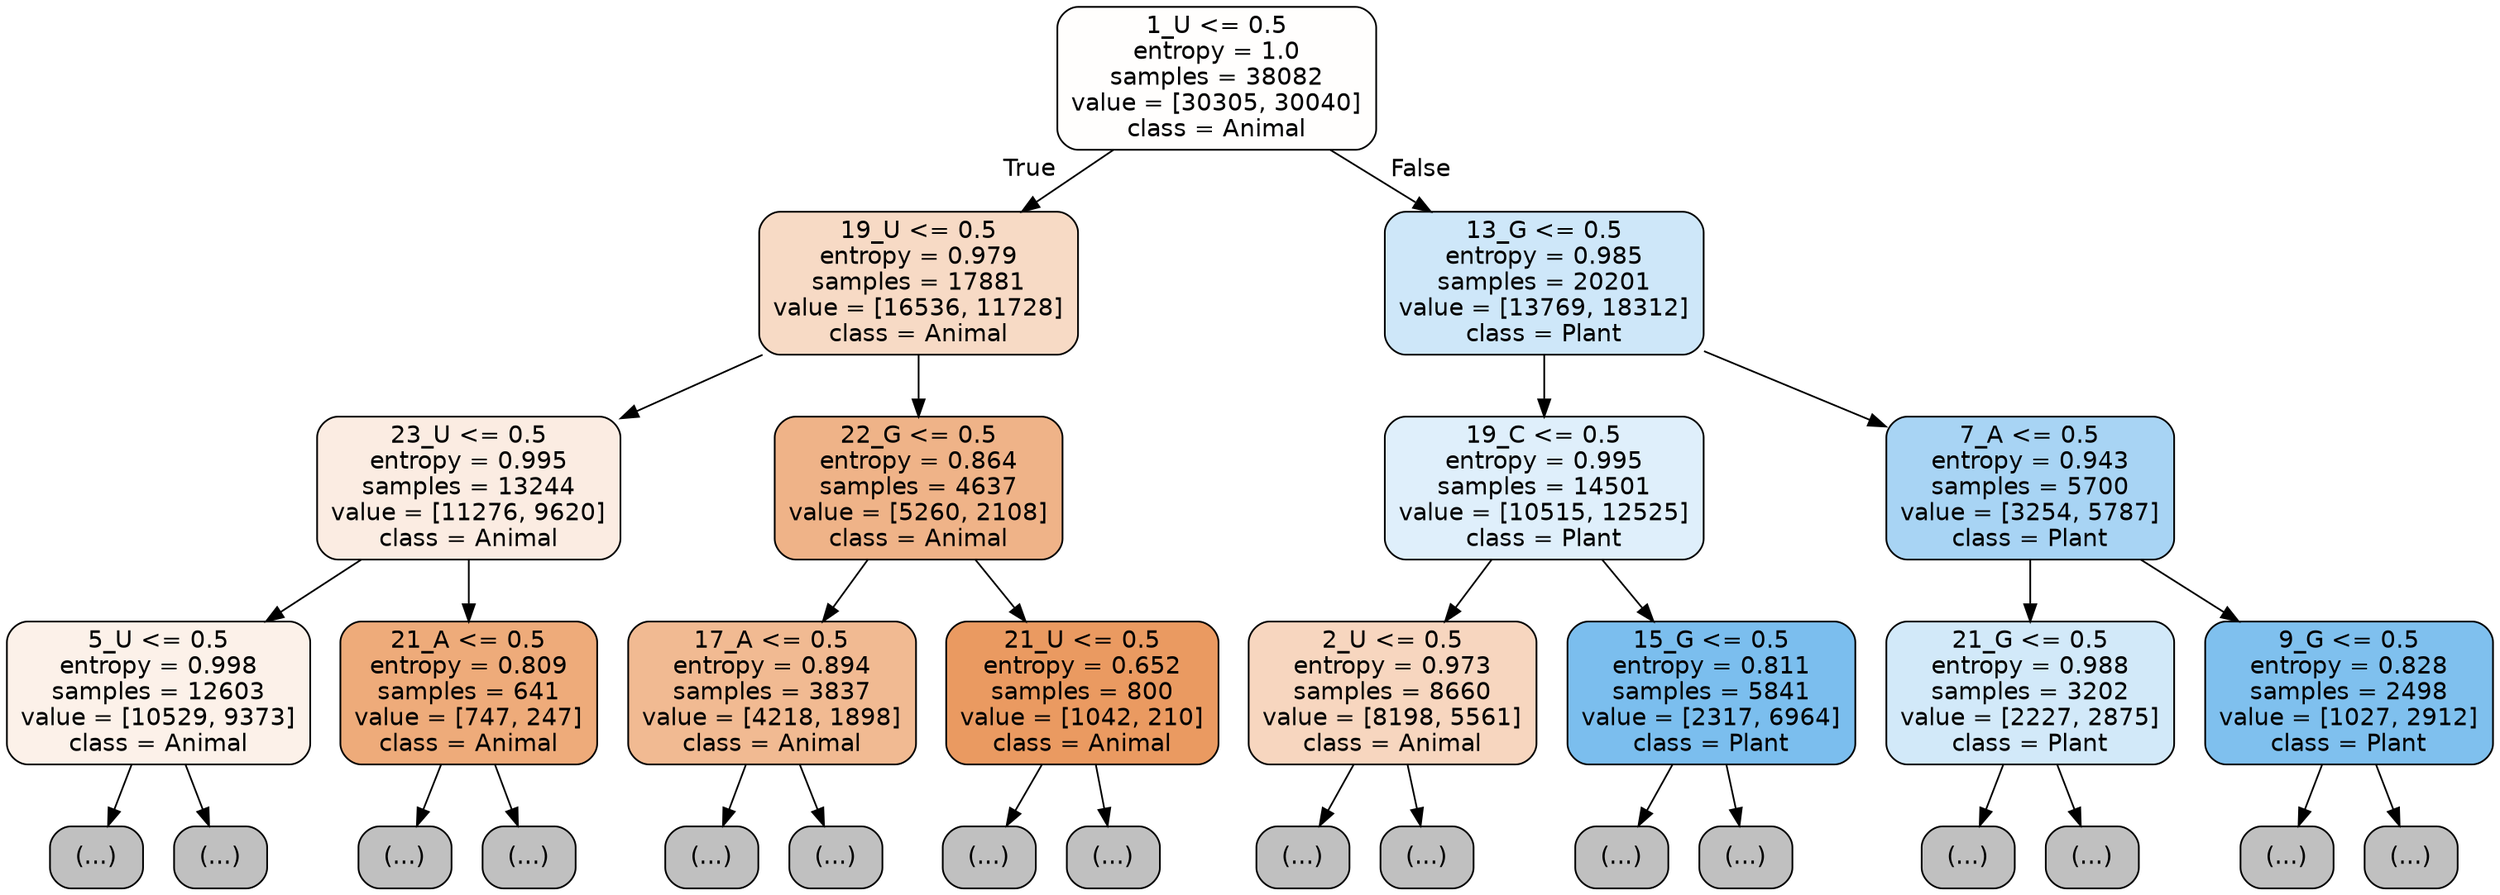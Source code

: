 digraph Tree {
node [shape=box, style="filled, rounded", color="black", fontname="helvetica"] ;
edge [fontname="helvetica"] ;
0 [label="1_U <= 0.5\nentropy = 1.0\nsamples = 38082\nvalue = [30305, 30040]\nclass = Animal", fillcolor="#fffefd"] ;
1 [label="19_U <= 0.5\nentropy = 0.979\nsamples = 17881\nvalue = [16536, 11728]\nclass = Animal", fillcolor="#f7dac5"] ;
0 -> 1 [labeldistance=2.5, labelangle=45, headlabel="True"] ;
2 [label="23_U <= 0.5\nentropy = 0.995\nsamples = 13244\nvalue = [11276, 9620]\nclass = Animal", fillcolor="#fbece2"] ;
1 -> 2 ;
3 [label="5_U <= 0.5\nentropy = 0.998\nsamples = 12603\nvalue = [10529, 9373]\nclass = Animal", fillcolor="#fcf1e9"] ;
2 -> 3 ;
4 [label="(...)", fillcolor="#C0C0C0"] ;
3 -> 4 ;
5083 [label="(...)", fillcolor="#C0C0C0"] ;
3 -> 5083 ;
6738 [label="21_A <= 0.5\nentropy = 0.809\nsamples = 641\nvalue = [747, 247]\nclass = Animal", fillcolor="#eeab7a"] ;
2 -> 6738 ;
6739 [label="(...)", fillcolor="#C0C0C0"] ;
6738 -> 6739 ;
6958 [label="(...)", fillcolor="#C0C0C0"] ;
6738 -> 6958 ;
7037 [label="22_G <= 0.5\nentropy = 0.864\nsamples = 4637\nvalue = [5260, 2108]\nclass = Animal", fillcolor="#efb388"] ;
1 -> 7037 ;
7038 [label="17_A <= 0.5\nentropy = 0.894\nsamples = 3837\nvalue = [4218, 1898]\nclass = Animal", fillcolor="#f1ba92"] ;
7037 -> 7038 ;
7039 [label="(...)", fillcolor="#C0C0C0"] ;
7038 -> 7039 ;
8684 [label="(...)", fillcolor="#C0C0C0"] ;
7038 -> 8684 ;
9109 [label="21_U <= 0.5\nentropy = 0.652\nsamples = 800\nvalue = [1042, 210]\nclass = Animal", fillcolor="#ea9a61"] ;
7037 -> 9109 ;
9110 [label="(...)", fillcolor="#C0C0C0"] ;
9109 -> 9110 ;
9315 [label="(...)", fillcolor="#C0C0C0"] ;
9109 -> 9315 ;
9396 [label="13_G <= 0.5\nentropy = 0.985\nsamples = 20201\nvalue = [13769, 18312]\nclass = Plant", fillcolor="#cee7f9"] ;
0 -> 9396 [labeldistance=2.5, labelangle=-45, headlabel="False"] ;
9397 [label="19_C <= 0.5\nentropy = 0.995\nsamples = 14501\nvalue = [10515, 12525]\nclass = Plant", fillcolor="#dfeffb"] ;
9396 -> 9397 ;
9398 [label="2_U <= 0.5\nentropy = 0.973\nsamples = 8660\nvalue = [8198, 5561]\nclass = Animal", fillcolor="#f7d6bf"] ;
9397 -> 9398 ;
9399 [label="(...)", fillcolor="#C0C0C0"] ;
9398 -> 9399 ;
12278 [label="(...)", fillcolor="#C0C0C0"] ;
9398 -> 12278 ;
13389 [label="15_G <= 0.5\nentropy = 0.811\nsamples = 5841\nvalue = [2317, 6964]\nclass = Plant", fillcolor="#7bbeee"] ;
9397 -> 13389 ;
13390 [label="(...)", fillcolor="#C0C0C0"] ;
13389 -> 13390 ;
14449 [label="(...)", fillcolor="#C0C0C0"] ;
13389 -> 14449 ;
14822 [label="7_A <= 0.5\nentropy = 0.943\nsamples = 5700\nvalue = [3254, 5787]\nclass = Plant", fillcolor="#a8d4f4"] ;
9396 -> 14822 ;
14823 [label="21_G <= 0.5\nentropy = 0.988\nsamples = 3202\nvalue = [2227, 2875]\nclass = Plant", fillcolor="#d2e9f9"] ;
14822 -> 14823 ;
14824 [label="(...)", fillcolor="#C0C0C0"] ;
14823 -> 14824 ;
15787 [label="(...)", fillcolor="#C0C0C0"] ;
14823 -> 15787 ;
16144 [label="9_G <= 0.5\nentropy = 0.828\nsamples = 2498\nvalue = [1027, 2912]\nclass = Plant", fillcolor="#7fc0ee"] ;
14822 -> 16144 ;
16145 [label="(...)", fillcolor="#C0C0C0"] ;
16144 -> 16145 ;
16546 [label="(...)", fillcolor="#C0C0C0"] ;
16144 -> 16546 ;
}